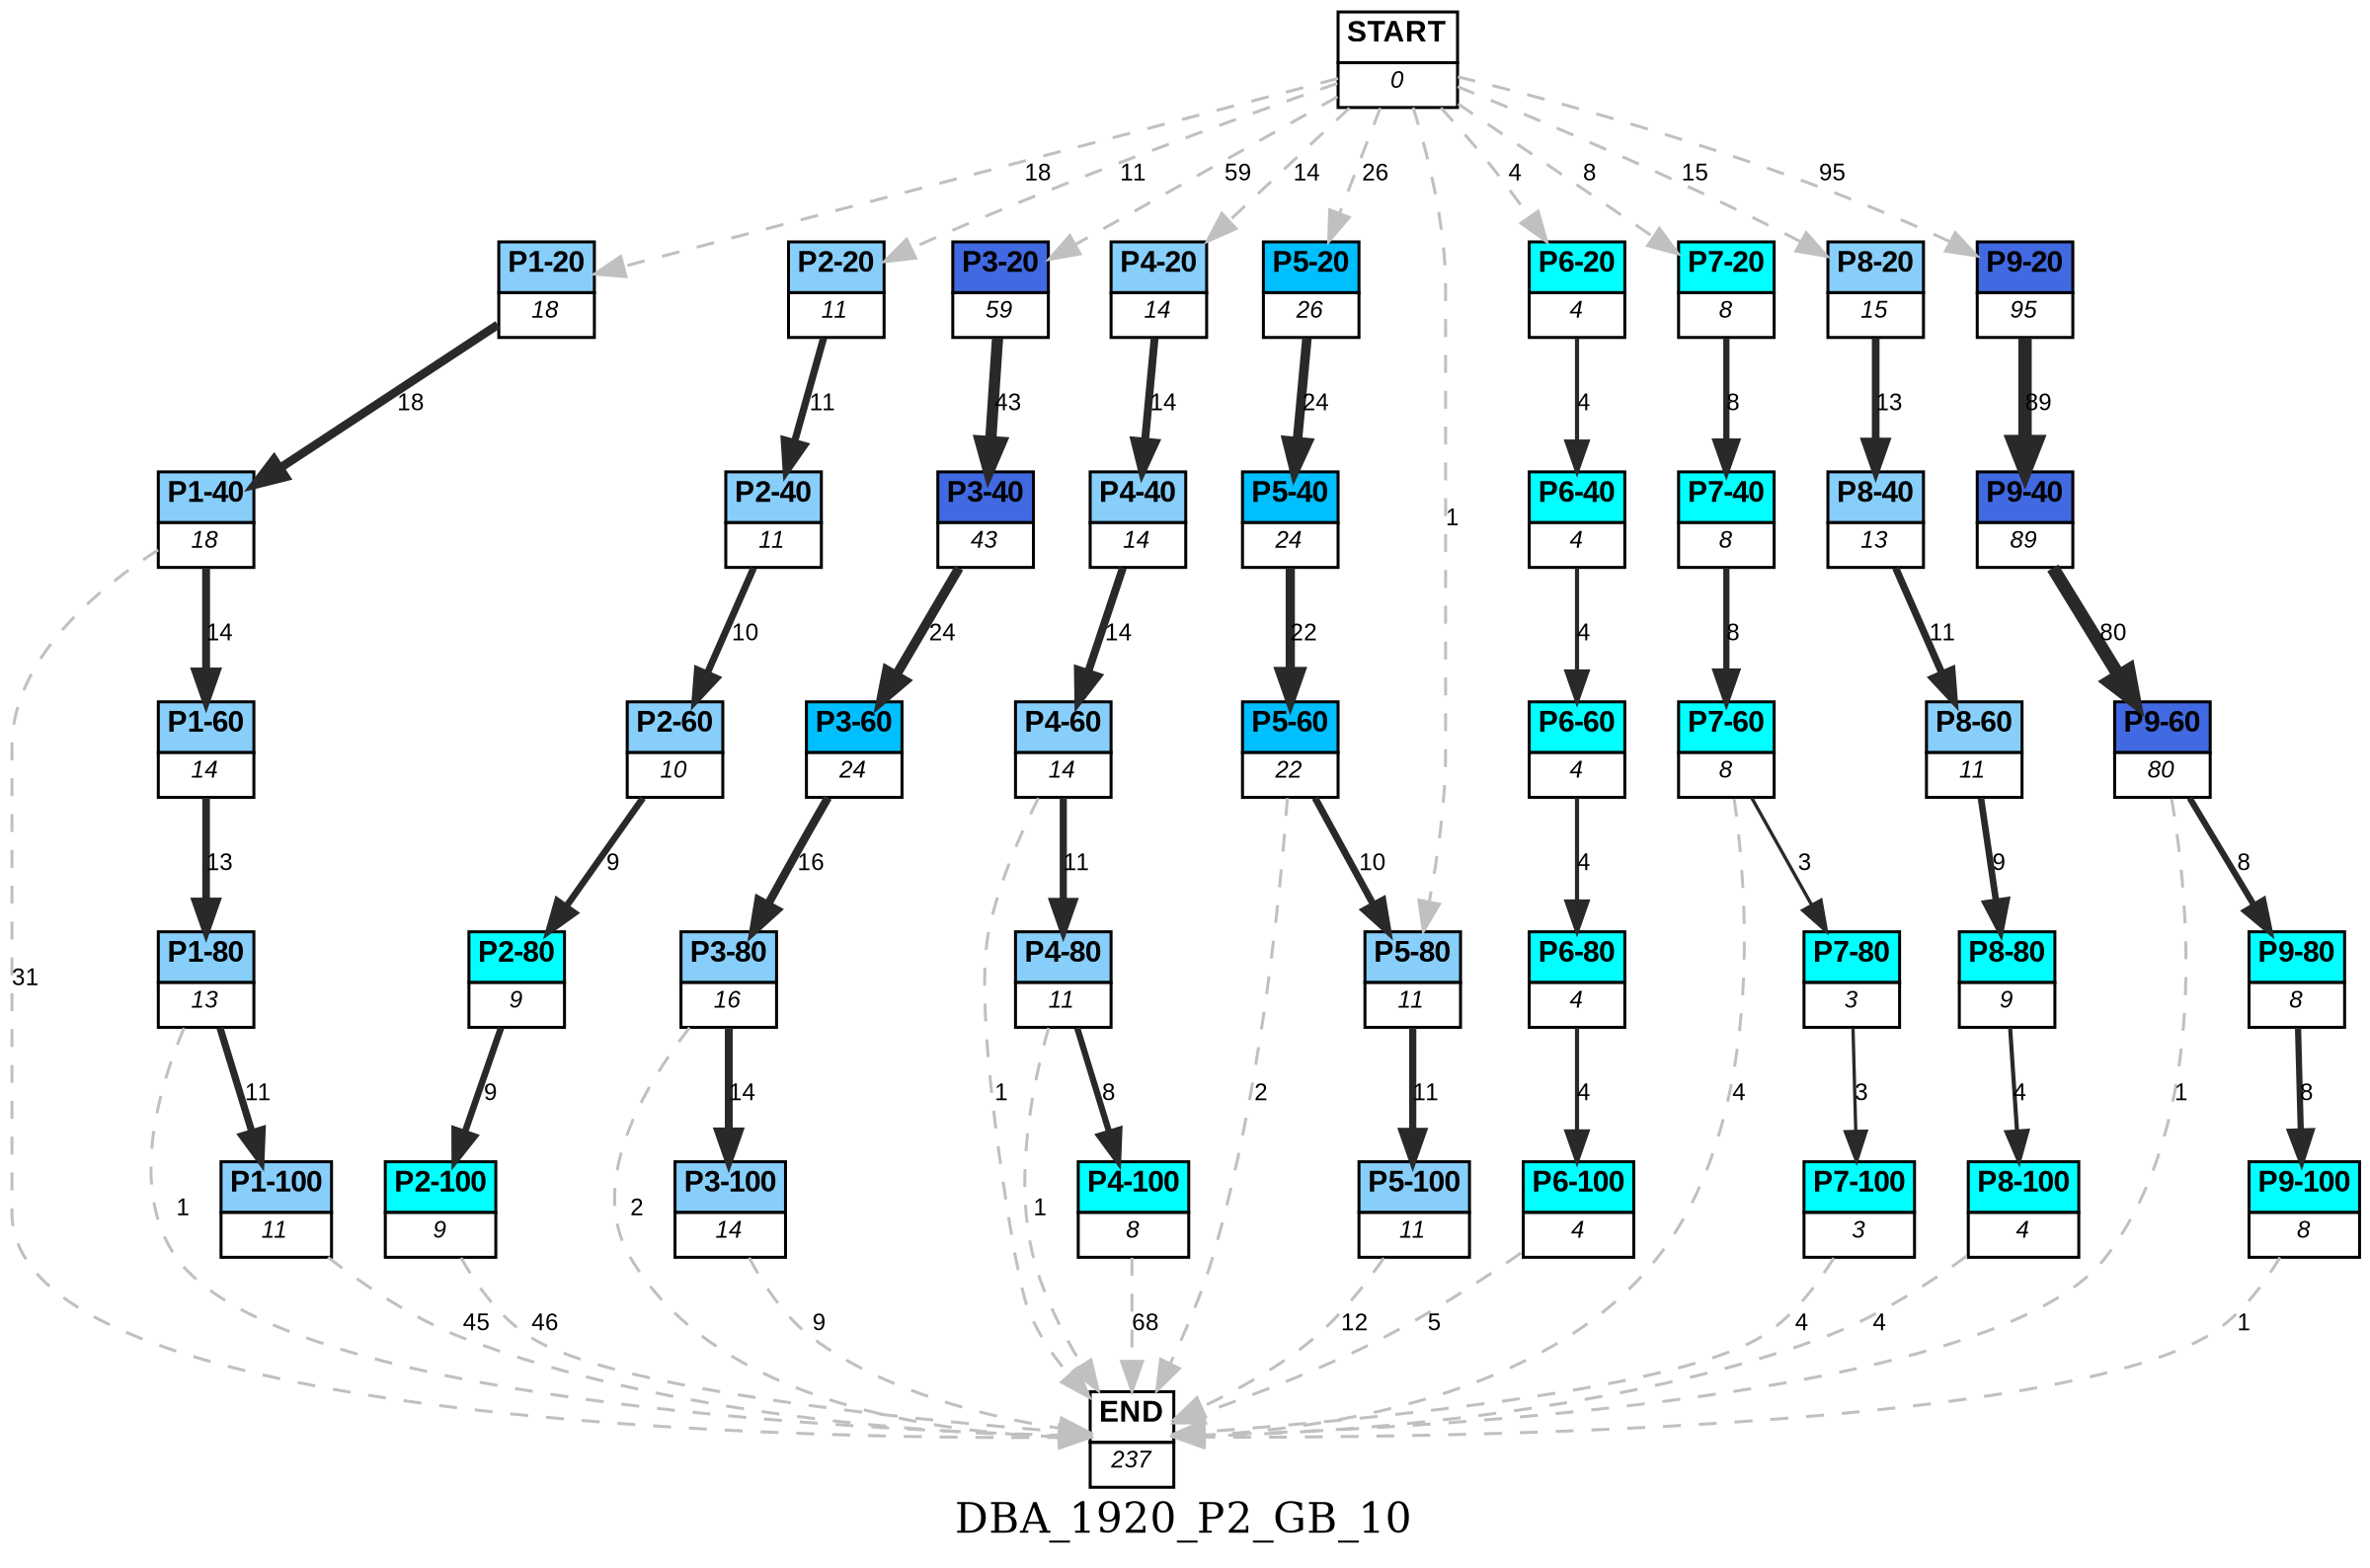 digraph DBA_1920_P2_GB_10 {
	label=DBA_1920_P2_GB_10;
	dpi = 150
	size="16,11!";
	margin = 0;
"START" [shape=plain, label=<<table border="0" cellborder="1" cellspacing="0"><tr><td bgcolor="white"><FONT face="Arial" POINT-SIZE="10"><b>START</b></FONT></td></tr><tr><td bgcolor="white"><FONT face="Arial" POINT-SIZE="8"><i>0</i></FONT></td></tr></table>>]

"P1-20" [shape=plain, label=<<table border="0" cellborder="1" cellspacing="0"><tr><td bgcolor="lightskyblue"><FONT face="Arial" POINT-SIZE="10"><b>P1-20</b></FONT></td></tr><tr><td bgcolor="white"><FONT face="Arial" POINT-SIZE="8"><i>18</i></FONT></td></tr></table>>]

"P1-40" [shape=plain, label=<<table border="0" cellborder="1" cellspacing="0"><tr><td bgcolor="lightskyblue"><FONT face="Arial" POINT-SIZE="10"><b>P1-40</b></FONT></td></tr><tr><td bgcolor="white"><FONT face="Arial" POINT-SIZE="8"><i>18</i></FONT></td></tr></table>>]

"P1-60" [shape=plain, label=<<table border="0" cellborder="1" cellspacing="0"><tr><td bgcolor="lightskyblue"><FONT face="Arial" POINT-SIZE="10"><b>P1-60</b></FONT></td></tr><tr><td bgcolor="white"><FONT face="Arial" POINT-SIZE="8"><i>14</i></FONT></td></tr></table>>]

"P1-80" [shape=plain, label=<<table border="0" cellborder="1" cellspacing="0"><tr><td bgcolor="lightskyblue"><FONT face="Arial" POINT-SIZE="10"><b>P1-80</b></FONT></td></tr><tr><td bgcolor="white"><FONT face="Arial" POINT-SIZE="8"><i>13</i></FONT></td></tr></table>>]

"P1-100" [shape=plain, label=<<table border="0" cellborder="1" cellspacing="0"><tr><td bgcolor="lightskyblue"><FONT face="Arial" POINT-SIZE="10"><b>P1-100</b></FONT></td></tr><tr><td bgcolor="white"><FONT face="Arial" POINT-SIZE="8"><i>11</i></FONT></td></tr></table>>]

"P2-20" [shape=plain, label=<<table border="0" cellborder="1" cellspacing="0"><tr><td bgcolor="lightskyblue"><FONT face="Arial" POINT-SIZE="10"><b>P2-20</b></FONT></td></tr><tr><td bgcolor="white"><FONT face="Arial" POINT-SIZE="8"><i>11</i></FONT></td></tr></table>>]

"P2-40" [shape=plain, label=<<table border="0" cellborder="1" cellspacing="0"><tr><td bgcolor="lightskyblue"><FONT face="Arial" POINT-SIZE="10"><b>P2-40</b></FONT></td></tr><tr><td bgcolor="white"><FONT face="Arial" POINT-SIZE="8"><i>11</i></FONT></td></tr></table>>]

"P2-60" [shape=plain, label=<<table border="0" cellborder="1" cellspacing="0"><tr><td bgcolor="lightskyblue"><FONT face="Arial" POINT-SIZE="10"><b>P2-60</b></FONT></td></tr><tr><td bgcolor="white"><FONT face="Arial" POINT-SIZE="8"><i>10</i></FONT></td></tr></table>>]

"P2-80" [shape=plain, label=<<table border="0" cellborder="1" cellspacing="0"><tr><td bgcolor="aqua"><FONT face="Arial" POINT-SIZE="10"><b>P2-80</b></FONT></td></tr><tr><td bgcolor="white"><FONT face="Arial" POINT-SIZE="8"><i>9</i></FONT></td></tr></table>>]

"P2-100" [shape=plain, label=<<table border="0" cellborder="1" cellspacing="0"><tr><td bgcolor="aqua"><FONT face="Arial" POINT-SIZE="10"><b>P2-100</b></FONT></td></tr><tr><td bgcolor="white"><FONT face="Arial" POINT-SIZE="8"><i>9</i></FONT></td></tr></table>>]

"P3-20" [shape=plain, label=<<table border="0" cellborder="1" cellspacing="0"><tr><td bgcolor="royalblue"><FONT face="Arial" POINT-SIZE="10"><b>P3-20</b></FONT></td></tr><tr><td bgcolor="white"><FONT face="Arial" POINT-SIZE="8"><i>59</i></FONT></td></tr></table>>]

"P3-40" [shape=plain, label=<<table border="0" cellborder="1" cellspacing="0"><tr><td bgcolor="royalblue"><FONT face="Arial" POINT-SIZE="10"><b>P3-40</b></FONT></td></tr><tr><td bgcolor="white"><FONT face="Arial" POINT-SIZE="8"><i>43</i></FONT></td></tr></table>>]

"P3-60" [shape=plain, label=<<table border="0" cellborder="1" cellspacing="0"><tr><td bgcolor="deepskyblue"><FONT face="Arial" POINT-SIZE="10"><b>P3-60</b></FONT></td></tr><tr><td bgcolor="white"><FONT face="Arial" POINT-SIZE="8"><i>24</i></FONT></td></tr></table>>]

"P3-80" [shape=plain, label=<<table border="0" cellborder="1" cellspacing="0"><tr><td bgcolor="lightskyblue"><FONT face="Arial" POINT-SIZE="10"><b>P3-80</b></FONT></td></tr><tr><td bgcolor="white"><FONT face="Arial" POINT-SIZE="8"><i>16</i></FONT></td></tr></table>>]

"P3-100" [shape=plain, label=<<table border="0" cellborder="1" cellspacing="0"><tr><td bgcolor="lightskyblue"><FONT face="Arial" POINT-SIZE="10"><b>P3-100</b></FONT></td></tr><tr><td bgcolor="white"><FONT face="Arial" POINT-SIZE="8"><i>14</i></FONT></td></tr></table>>]

"P4-20" [shape=plain, label=<<table border="0" cellborder="1" cellspacing="0"><tr><td bgcolor="lightskyblue"><FONT face="Arial" POINT-SIZE="10"><b>P4-20</b></FONT></td></tr><tr><td bgcolor="white"><FONT face="Arial" POINT-SIZE="8"><i>14</i></FONT></td></tr></table>>]

"P4-40" [shape=plain, label=<<table border="0" cellborder="1" cellspacing="0"><tr><td bgcolor="lightskyblue"><FONT face="Arial" POINT-SIZE="10"><b>P4-40</b></FONT></td></tr><tr><td bgcolor="white"><FONT face="Arial" POINT-SIZE="8"><i>14</i></FONT></td></tr></table>>]

"P4-60" [shape=plain, label=<<table border="0" cellborder="1" cellspacing="0"><tr><td bgcolor="lightskyblue"><FONT face="Arial" POINT-SIZE="10"><b>P4-60</b></FONT></td></tr><tr><td bgcolor="white"><FONT face="Arial" POINT-SIZE="8"><i>14</i></FONT></td></tr></table>>]

"P4-80" [shape=plain, label=<<table border="0" cellborder="1" cellspacing="0"><tr><td bgcolor="lightskyblue"><FONT face="Arial" POINT-SIZE="10"><b>P4-80</b></FONT></td></tr><tr><td bgcolor="white"><FONT face="Arial" POINT-SIZE="8"><i>11</i></FONT></td></tr></table>>]

"P4-100" [shape=plain, label=<<table border="0" cellborder="1" cellspacing="0"><tr><td bgcolor="aqua"><FONT face="Arial" POINT-SIZE="10"><b>P4-100</b></FONT></td></tr><tr><td bgcolor="white"><FONT face="Arial" POINT-SIZE="8"><i>8</i></FONT></td></tr></table>>]

"P5-20" [shape=plain, label=<<table border="0" cellborder="1" cellspacing="0"><tr><td bgcolor="deepskyblue"><FONT face="Arial" POINT-SIZE="10"><b>P5-20</b></FONT></td></tr><tr><td bgcolor="white"><FONT face="Arial" POINT-SIZE="8"><i>26</i></FONT></td></tr></table>>]

"P5-40" [shape=plain, label=<<table border="0" cellborder="1" cellspacing="0"><tr><td bgcolor="deepskyblue"><FONT face="Arial" POINT-SIZE="10"><b>P5-40</b></FONT></td></tr><tr><td bgcolor="white"><FONT face="Arial" POINT-SIZE="8"><i>24</i></FONT></td></tr></table>>]

"P5-60" [shape=plain, label=<<table border="0" cellborder="1" cellspacing="0"><tr><td bgcolor="deepskyblue"><FONT face="Arial" POINT-SIZE="10"><b>P5-60</b></FONT></td></tr><tr><td bgcolor="white"><FONT face="Arial" POINT-SIZE="8"><i>22</i></FONT></td></tr></table>>]

"P5-80" [shape=plain, label=<<table border="0" cellborder="1" cellspacing="0"><tr><td bgcolor="lightskyblue"><FONT face="Arial" POINT-SIZE="10"><b>P5-80</b></FONT></td></tr><tr><td bgcolor="white"><FONT face="Arial" POINT-SIZE="8"><i>11</i></FONT></td></tr></table>>]

"P5-100" [shape=plain, label=<<table border="0" cellborder="1" cellspacing="0"><tr><td bgcolor="lightskyblue"><FONT face="Arial" POINT-SIZE="10"><b>P5-100</b></FONT></td></tr><tr><td bgcolor="white"><FONT face="Arial" POINT-SIZE="8"><i>11</i></FONT></td></tr></table>>]

"P6-20" [shape=plain, label=<<table border="0" cellborder="1" cellspacing="0"><tr><td bgcolor="aqua"><FONT face="Arial" POINT-SIZE="10"><b>P6-20</b></FONT></td></tr><tr><td bgcolor="white"><FONT face="Arial" POINT-SIZE="8"><i>4</i></FONT></td></tr></table>>]

"P6-40" [shape=plain, label=<<table border="0" cellborder="1" cellspacing="0"><tr><td bgcolor="aqua"><FONT face="Arial" POINT-SIZE="10"><b>P6-40</b></FONT></td></tr><tr><td bgcolor="white"><FONT face="Arial" POINT-SIZE="8"><i>4</i></FONT></td></tr></table>>]

"P6-60" [shape=plain, label=<<table border="0" cellborder="1" cellspacing="0"><tr><td bgcolor="aqua"><FONT face="Arial" POINT-SIZE="10"><b>P6-60</b></FONT></td></tr><tr><td bgcolor="white"><FONT face="Arial" POINT-SIZE="8"><i>4</i></FONT></td></tr></table>>]

"P6-80" [shape=plain, label=<<table border="0" cellborder="1" cellspacing="0"><tr><td bgcolor="aqua"><FONT face="Arial" POINT-SIZE="10"><b>P6-80</b></FONT></td></tr><tr><td bgcolor="white"><FONT face="Arial" POINT-SIZE="8"><i>4</i></FONT></td></tr></table>>]

"P6-100" [shape=plain, label=<<table border="0" cellborder="1" cellspacing="0"><tr><td bgcolor="aqua"><FONT face="Arial" POINT-SIZE="10"><b>P6-100</b></FONT></td></tr><tr><td bgcolor="white"><FONT face="Arial" POINT-SIZE="8"><i>4</i></FONT></td></tr></table>>]

"P7-20" [shape=plain, label=<<table border="0" cellborder="1" cellspacing="0"><tr><td bgcolor="aqua"><FONT face="Arial" POINT-SIZE="10"><b>P7-20</b></FONT></td></tr><tr><td bgcolor="white"><FONT face="Arial" POINT-SIZE="8"><i>8</i></FONT></td></tr></table>>]

"P7-40" [shape=plain, label=<<table border="0" cellborder="1" cellspacing="0"><tr><td bgcolor="aqua"><FONT face="Arial" POINT-SIZE="10"><b>P7-40</b></FONT></td></tr><tr><td bgcolor="white"><FONT face="Arial" POINT-SIZE="8"><i>8</i></FONT></td></tr></table>>]

"P7-60" [shape=plain, label=<<table border="0" cellborder="1" cellspacing="0"><tr><td bgcolor="aqua"><FONT face="Arial" POINT-SIZE="10"><b>P7-60</b></FONT></td></tr><tr><td bgcolor="white"><FONT face="Arial" POINT-SIZE="8"><i>8</i></FONT></td></tr></table>>]

"P7-80" [shape=plain, label=<<table border="0" cellborder="1" cellspacing="0"><tr><td bgcolor="aqua"><FONT face="Arial" POINT-SIZE="10"><b>P7-80</b></FONT></td></tr><tr><td bgcolor="white"><FONT face="Arial" POINT-SIZE="8"><i>3</i></FONT></td></tr></table>>]

"P7-100" [shape=plain, label=<<table border="0" cellborder="1" cellspacing="0"><tr><td bgcolor="aqua"><FONT face="Arial" POINT-SIZE="10"><b>P7-100</b></FONT></td></tr><tr><td bgcolor="white"><FONT face="Arial" POINT-SIZE="8"><i>3</i></FONT></td></tr></table>>]

"P8-20" [shape=plain, label=<<table border="0" cellborder="1" cellspacing="0"><tr><td bgcolor="lightskyblue"><FONT face="Arial" POINT-SIZE="10"><b>P8-20</b></FONT></td></tr><tr><td bgcolor="white"><FONT face="Arial" POINT-SIZE="8"><i>15</i></FONT></td></tr></table>>]

"P8-40" [shape=plain, label=<<table border="0" cellborder="1" cellspacing="0"><tr><td bgcolor="lightskyblue"><FONT face="Arial" POINT-SIZE="10"><b>P8-40</b></FONT></td></tr><tr><td bgcolor="white"><FONT face="Arial" POINT-SIZE="8"><i>13</i></FONT></td></tr></table>>]

"P8-60" [shape=plain, label=<<table border="0" cellborder="1" cellspacing="0"><tr><td bgcolor="lightskyblue"><FONT face="Arial" POINT-SIZE="10"><b>P8-60</b></FONT></td></tr><tr><td bgcolor="white"><FONT face="Arial" POINT-SIZE="8"><i>11</i></FONT></td></tr></table>>]

"P8-80" [shape=plain, label=<<table border="0" cellborder="1" cellspacing="0"><tr><td bgcolor="aqua"><FONT face="Arial" POINT-SIZE="10"><b>P8-80</b></FONT></td></tr><tr><td bgcolor="white"><FONT face="Arial" POINT-SIZE="8"><i>9</i></FONT></td></tr></table>>]

"P9-20" [shape=plain, label=<<table border="0" cellborder="1" cellspacing="0"><tr><td bgcolor="royalblue"><FONT face="Arial" POINT-SIZE="10"><b>P9-20</b></FONT></td></tr><tr><td bgcolor="white"><FONT face="Arial" POINT-SIZE="8"><i>95</i></FONT></td></tr></table>>]

"P9-40" [shape=plain, label=<<table border="0" cellborder="1" cellspacing="0"><tr><td bgcolor="royalblue"><FONT face="Arial" POINT-SIZE="10"><b>P9-40</b></FONT></td></tr><tr><td bgcolor="white"><FONT face="Arial" POINT-SIZE="8"><i>89</i></FONT></td></tr></table>>]

"P9-60" [shape=plain, label=<<table border="0" cellborder="1" cellspacing="0"><tr><td bgcolor="royalblue"><FONT face="Arial" POINT-SIZE="10"><b>P9-60</b></FONT></td></tr><tr><td bgcolor="white"><FONT face="Arial" POINT-SIZE="8"><i>80</i></FONT></td></tr></table>>]

"P9-80" [shape=plain, label=<<table border="0" cellborder="1" cellspacing="0"><tr><td bgcolor="aqua"><FONT face="Arial" POINT-SIZE="10"><b>P9-80</b></FONT></td></tr><tr><td bgcolor="white"><FONT face="Arial" POINT-SIZE="8"><i>8</i></FONT></td></tr></table>>]

"P9-100" [shape=plain, label=<<table border="0" cellborder="1" cellspacing="0"><tr><td bgcolor="aqua"><FONT face="Arial" POINT-SIZE="10"><b>P9-100</b></FONT></td></tr><tr><td bgcolor="white"><FONT face="Arial" POINT-SIZE="8"><i>8</i></FONT></td></tr></table>>]

"P8-100" [shape=plain, label=<<table border="0" cellborder="1" cellspacing="0"><tr><td bgcolor="aqua"><FONT face="Arial" POINT-SIZE="10"><b>P8-100</b></FONT></td></tr><tr><td bgcolor="white"><FONT face="Arial" POINT-SIZE="8"><i>4</i></FONT></td></tr></table>>]

"END" [shape=plain, label=<<table border="0" cellborder="1" cellspacing="0"><tr><td bgcolor="white"><FONT face="Arial" POINT-SIZE="10"><b>END</b></FONT></td></tr><tr><td bgcolor="white"><FONT face="Arial" POINT-SIZE="8"><i>237</i></FONT></td></tr></table>>]

"START" -> "P1-20" [ style = dashed color=grey label ="18" labelfloat=false fontname="Arial" fontsize=8]

"START" -> "P2-20" [ style = dashed color=grey label ="11" labelfloat=false fontname="Arial" fontsize=8]

"START" -> "P3-20" [ style = dashed color=grey label ="59" labelfloat=false fontname="Arial" fontsize=8]

"START" -> "P4-20" [ style = dashed color=grey label ="14" labelfloat=false fontname="Arial" fontsize=8]

"START" -> "P5-20" [ style = dashed color=grey label ="26" labelfloat=false fontname="Arial" fontsize=8]

"START" -> "P5-80" [ style = dashed color=grey label ="1" labelfloat=false fontname="Arial" fontsize=8]

"START" -> "P6-20" [ style = dashed color=grey label ="4" labelfloat=false fontname="Arial" fontsize=8]

"START" -> "P7-20" [ style = dashed color=grey label ="8" labelfloat=false fontname="Arial" fontsize=8]

"START" -> "P8-20" [ style = dashed color=grey label ="15" labelfloat=false fontname="Arial" fontsize=8]

"START" -> "P9-20" [ style = dashed color=grey label ="95" labelfloat=false fontname="Arial" fontsize=8]

"P1-20" -> "P1-40" [ color=grey16 penwidth = "2.89037175789616"label ="18" labelfloat=false fontname="Arial" fontsize=8]

"P1-40" -> "P1-60" [ color=grey16 penwidth = "2.63905732961526"label ="14" labelfloat=false fontname="Arial" fontsize=8]

"P1-40" -> "END" [ style = dashed color=grey label ="31" labelfloat=false fontname="Arial" fontsize=8]

"P1-60" -> "P1-80" [ color=grey16 penwidth = "2.56494935746154"label ="13" labelfloat=false fontname="Arial" fontsize=8]

"P1-80" -> "P1-100" [ color=grey16 penwidth = "2.39789527279837"label ="11" labelfloat=false fontname="Arial" fontsize=8]

"P1-80" -> "END" [ style = dashed color=grey label ="1" labelfloat=false fontname="Arial" fontsize=8]

"P1-100" -> "END" [ style = dashed color=grey label ="45" labelfloat=false fontname="Arial" fontsize=8]

"P2-20" -> "P2-40" [ color=grey16 penwidth = "2.39789527279837"label ="11" labelfloat=false fontname="Arial" fontsize=8]

"P2-40" -> "P2-60" [ color=grey16 penwidth = "2.30258509299405"label ="10" labelfloat=false fontname="Arial" fontsize=8]

"P2-60" -> "P2-80" [ color=grey16 penwidth = "2.19722457733622"label ="9" labelfloat=false fontname="Arial" fontsize=8]

"P2-80" -> "P2-100" [ color=grey16 penwidth = "2.19722457733622"label ="9" labelfloat=false fontname="Arial" fontsize=8]

"P2-100" -> "END" [ style = dashed color=grey label ="46" labelfloat=false fontname="Arial" fontsize=8]

"P3-20" -> "P3-40" [ color=grey16 penwidth = "3.76120011569356"label ="43" labelfloat=false fontname="Arial" fontsize=8]

"P3-40" -> "P3-60" [ color=grey16 penwidth = "3.17805383034795"label ="24" labelfloat=false fontname="Arial" fontsize=8]

"P3-60" -> "P3-80" [ color=grey16 penwidth = "2.77258872223978"label ="16" labelfloat=false fontname="Arial" fontsize=8]

"P3-80" -> "P3-100" [ color=grey16 penwidth = "2.63905732961526"label ="14" labelfloat=false fontname="Arial" fontsize=8]

"P3-80" -> "END" [ style = dashed color=grey label ="2" labelfloat=false fontname="Arial" fontsize=8]

"P3-100" -> "END" [ style = dashed color=grey label ="9" labelfloat=false fontname="Arial" fontsize=8]

"P4-20" -> "P4-40" [ color=grey16 penwidth = "2.63905732961526"label ="14" labelfloat=false fontname="Arial" fontsize=8]

"P4-40" -> "P4-60" [ color=grey16 penwidth = "2.63905732961526"label ="14" labelfloat=false fontname="Arial" fontsize=8]

"P4-60" -> "P4-80" [ color=grey16 penwidth = "2.39789527279837"label ="11" labelfloat=false fontname="Arial" fontsize=8]

"P4-60" -> "END" [ style = dashed color=grey label ="1" labelfloat=false fontname="Arial" fontsize=8]

"P4-80" -> "P4-100" [ color=grey16 penwidth = "2.07944154167984"label ="8" labelfloat=false fontname="Arial" fontsize=8]

"P4-80" -> "END" [ style = dashed color=grey label ="1" labelfloat=false fontname="Arial" fontsize=8]

"P4-100" -> "END" [ style = dashed color=grey label ="68" labelfloat=false fontname="Arial" fontsize=8]

"P5-20" -> "P5-40" [ color=grey16 penwidth = "3.17805383034795"label ="24" labelfloat=false fontname="Arial" fontsize=8]

"P5-40" -> "P5-60" [ color=grey16 penwidth = "3.09104245335832"label ="22" labelfloat=false fontname="Arial" fontsize=8]

"P5-60" -> "P5-80" [ color=grey16 penwidth = "2.30258509299405"label ="10" labelfloat=false fontname="Arial" fontsize=8]

"P5-60" -> "END" [ style = dashed color=grey label ="2" labelfloat=false fontname="Arial" fontsize=8]

"P5-80" -> "P5-100" [ color=grey16 penwidth = "2.39789527279837"label ="11" labelfloat=false fontname="Arial" fontsize=8]

"P5-100" -> "END" [ style = dashed color=grey label ="12" labelfloat=false fontname="Arial" fontsize=8]

"P6-20" -> "P6-40" [ color=grey16 penwidth = "1.38629436111989"label ="4" labelfloat=false fontname="Arial" fontsize=8]

"P6-40" -> "P6-60" [ color=grey16 penwidth = "1.38629436111989"label ="4" labelfloat=false fontname="Arial" fontsize=8]

"P6-60" -> "P6-80" [ color=grey16 penwidth = "1.38629436111989"label ="4" labelfloat=false fontname="Arial" fontsize=8]

"P6-80" -> "P6-100" [ color=grey16 penwidth = "1.38629436111989"label ="4" labelfloat=false fontname="Arial" fontsize=8]

"P6-100" -> "END" [ style = dashed color=grey label ="5" labelfloat=false fontname="Arial" fontsize=8]

"P7-20" -> "P7-40" [ color=grey16 penwidth = "2.07944154167984"label ="8" labelfloat=false fontname="Arial" fontsize=8]

"P7-40" -> "P7-60" [ color=grey16 penwidth = "2.07944154167984"label ="8" labelfloat=false fontname="Arial" fontsize=8]

"P7-60" -> "P7-80" [ color=grey16 penwidth = "1.09861228866811"label ="3" labelfloat=false fontname="Arial" fontsize=8]

"P7-60" -> "END" [ style = dashed color=grey label ="4" labelfloat=false fontname="Arial" fontsize=8]

"P7-80" -> "P7-100" [ color=grey16 penwidth = "1.09861228866811"label ="3" labelfloat=false fontname="Arial" fontsize=8]

"P7-100" -> "END" [ style = dashed color=grey label ="4" labelfloat=false fontname="Arial" fontsize=8]

"P8-20" -> "P8-40" [ color=grey16 penwidth = "2.56494935746154"label ="13" labelfloat=false fontname="Arial" fontsize=8]

"P8-40" -> "P8-60" [ color=grey16 penwidth = "2.39789527279837"label ="11" labelfloat=false fontname="Arial" fontsize=8]

"P8-60" -> "P8-80" [ color=grey16 penwidth = "2.19722457733622"label ="9" labelfloat=false fontname="Arial" fontsize=8]

"P8-80" -> "P8-100" [ color=grey16 penwidth = "1.38629436111989"label ="4" labelfloat=false fontname="Arial" fontsize=8]

"P9-20" -> "P9-40" [ color=grey16 penwidth = "4.48863636973214"label ="89" labelfloat=false fontname="Arial" fontsize=8]

"P9-40" -> "P9-60" [ color=grey16 penwidth = "4.38202663467388"label ="80" labelfloat=false fontname="Arial" fontsize=8]

"P9-60" -> "P9-80" [ color=grey16 penwidth = "2.07944154167984"label ="8" labelfloat=false fontname="Arial" fontsize=8]

"P9-60" -> "END" [ style = dashed color=grey label ="1" labelfloat=false fontname="Arial" fontsize=8]

"P9-80" -> "P9-100" [ color=grey16 penwidth = "2.07944154167984"label ="8" labelfloat=false fontname="Arial" fontsize=8]

"P9-100" -> "END" [ style = dashed color=grey label ="1" labelfloat=false fontname="Arial" fontsize=8]

"P8-100" -> "END" [ style = dashed color=grey label ="4" labelfloat=false fontname="Arial" fontsize=8]

}
